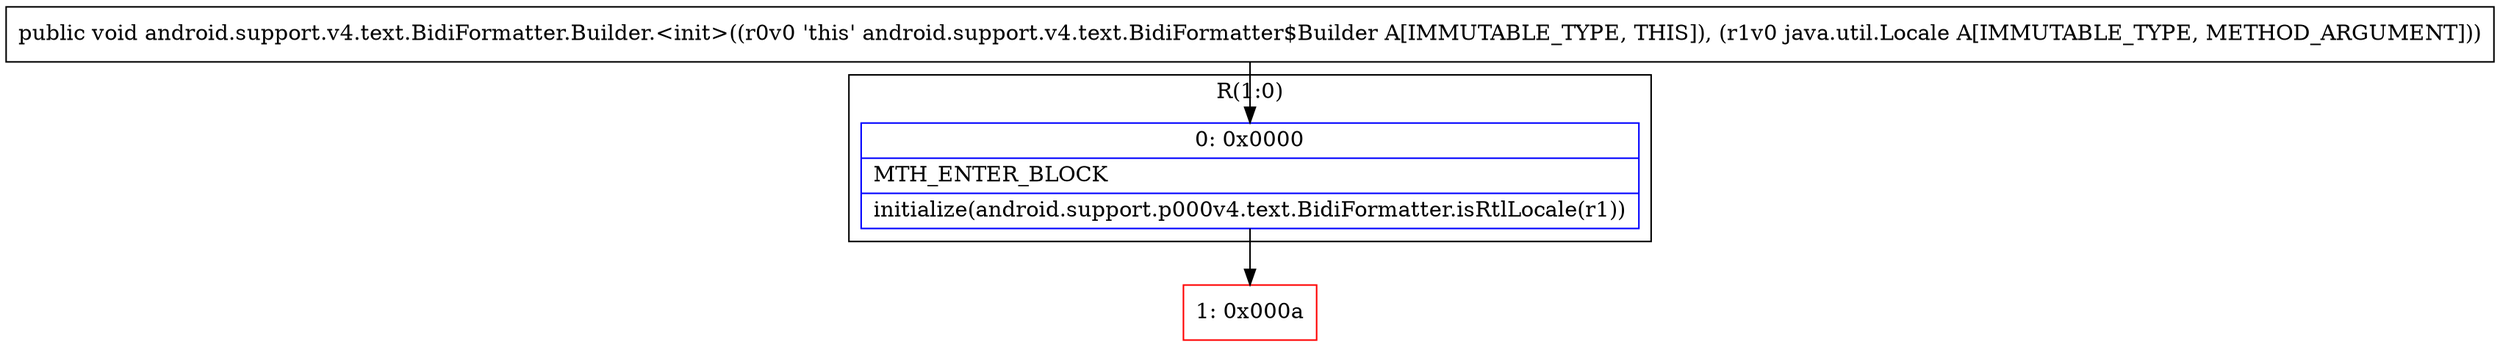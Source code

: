 digraph "CFG forandroid.support.v4.text.BidiFormatter.Builder.\<init\>(Ljava\/util\/Locale;)V" {
subgraph cluster_Region_1338876014 {
label = "R(1:0)";
node [shape=record,color=blue];
Node_0 [shape=record,label="{0\:\ 0x0000|MTH_ENTER_BLOCK\l|initialize(android.support.p000v4.text.BidiFormatter.isRtlLocale(r1))\l}"];
}
Node_1 [shape=record,color=red,label="{1\:\ 0x000a}"];
MethodNode[shape=record,label="{public void android.support.v4.text.BidiFormatter.Builder.\<init\>((r0v0 'this' android.support.v4.text.BidiFormatter$Builder A[IMMUTABLE_TYPE, THIS]), (r1v0 java.util.Locale A[IMMUTABLE_TYPE, METHOD_ARGUMENT])) }"];
MethodNode -> Node_0;
Node_0 -> Node_1;
}

